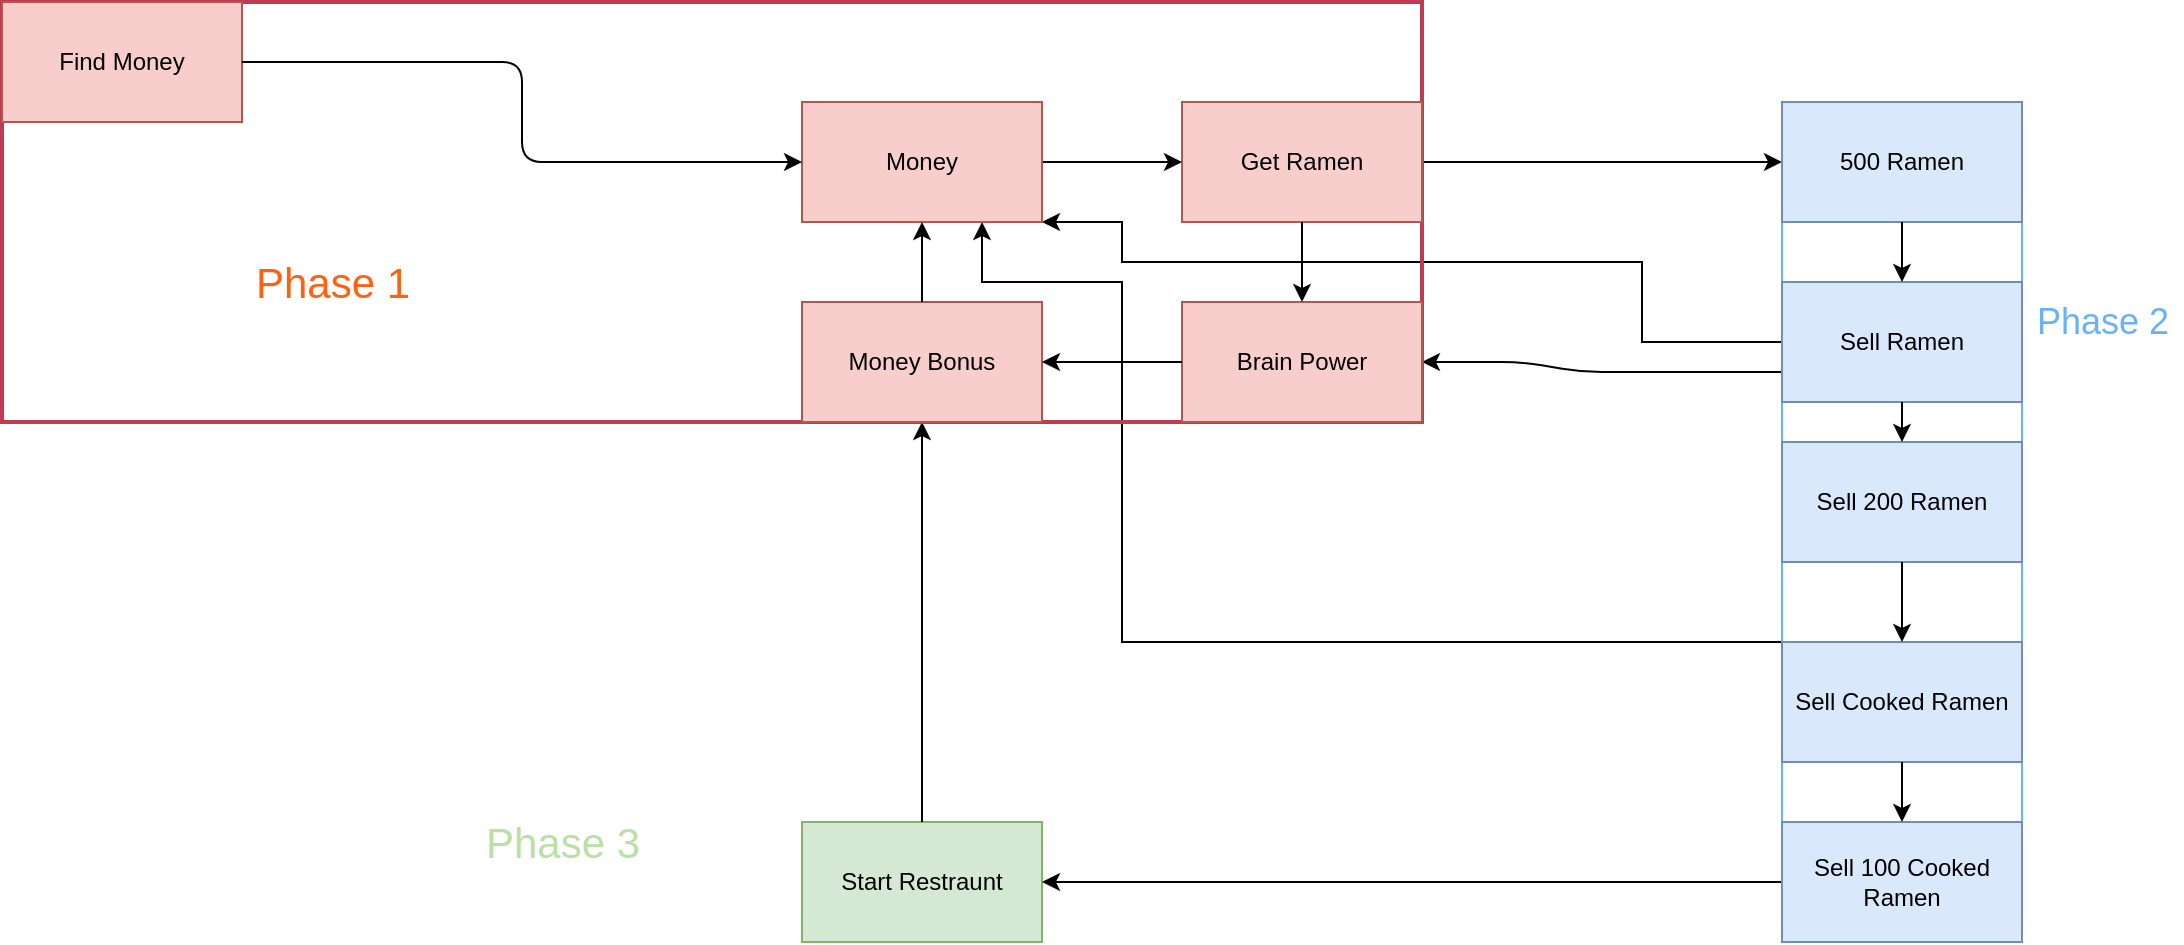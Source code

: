 <mxfile version="13.10.9" type="github">
  <diagram id="T35cyZ2znJoSK22iUFFZ" name="Page-1">
    <mxGraphModel dx="802" dy="591" grid="1" gridSize="10" guides="1" tooltips="1" connect="1" arrows="1" fold="1" page="1" pageScale="1" pageWidth="850" pageHeight="1100" math="0" shadow="0">
      <root>
        <mxCell id="0" />
        <mxCell id="1" parent="0" />
        <mxCell id="_fxAKipDGVaVRiMI-ugZ-12" value="" style="endArrow=classic;html=1;entryX=0;entryY=0.5;entryDx=0;entryDy=0;exitX=1;exitY=0.5;exitDx=0;exitDy=0;" edge="1" parent="1" source="_fxAKipDGVaVRiMI-ugZ-1" target="_fxAKipDGVaVRiMI-ugZ-11">
          <mxGeometry width="50" height="50" relative="1" as="geometry">
            <mxPoint x="450" y="320" as="sourcePoint" />
            <mxPoint x="500" y="270" as="targetPoint" />
          </mxGeometry>
        </mxCell>
        <mxCell id="_fxAKipDGVaVRiMI-ugZ-16" value="" style="endArrow=classic;html=1;entryX=1;entryY=1;entryDx=0;entryDy=0;exitX=0;exitY=0.5;exitDx=0;exitDy=0;rounded=0;" edge="1" parent="1" source="_fxAKipDGVaVRiMI-ugZ-13" target="_fxAKipDGVaVRiMI-ugZ-5">
          <mxGeometry width="50" height="50" relative="1" as="geometry">
            <mxPoint x="600" y="310" as="sourcePoint" />
            <mxPoint x="650" y="260" as="targetPoint" />
            <Array as="points">
              <mxPoint x="930" y="320" />
              <mxPoint x="930" y="280" />
              <mxPoint x="780" y="280" />
              <mxPoint x="700" y="280" />
              <mxPoint x="670" y="280" />
              <mxPoint x="670" y="260" />
            </Array>
          </mxGeometry>
        </mxCell>
        <mxCell id="_fxAKipDGVaVRiMI-ugZ-17" value="" style="endArrow=classic;html=1;exitX=0;exitY=0.75;exitDx=0;exitDy=0;entryX=1;entryY=0.5;entryDx=0;entryDy=0;" edge="1" parent="1" source="_fxAKipDGVaVRiMI-ugZ-13" target="_fxAKipDGVaVRiMI-ugZ-6">
          <mxGeometry width="50" height="50" relative="1" as="geometry">
            <mxPoint x="750" y="470" as="sourcePoint" />
            <mxPoint x="800" y="420" as="targetPoint" />
            <Array as="points">
              <mxPoint x="900" y="335" />
              <mxPoint x="870" y="330" />
            </Array>
          </mxGeometry>
        </mxCell>
        <mxCell id="_fxAKipDGVaVRiMI-ugZ-21" value="" style="endArrow=classic;html=1;exitX=0;exitY=0;exitDx=0;exitDy=0;rounded=0;entryX=0.75;entryY=1;entryDx=0;entryDy=0;" edge="1" parent="1" source="_fxAKipDGVaVRiMI-ugZ-19" target="_fxAKipDGVaVRiMI-ugZ-5">
          <mxGeometry width="50" height="50" relative="1" as="geometry">
            <mxPoint x="840" y="520" as="sourcePoint" />
            <mxPoint x="680" y="450" as="targetPoint" />
            <Array as="points">
              <mxPoint x="670" y="470" />
              <mxPoint x="670" y="290" />
              <mxPoint x="600" y="290" />
            </Array>
          </mxGeometry>
        </mxCell>
        <mxCell id="_fxAKipDGVaVRiMI-ugZ-24" value="Start Restraunt" style="whiteSpace=wrap;html=1;fillColor=#d5e8d4;strokeColor=#82b366;" vertex="1" parent="1">
          <mxGeometry x="510" y="560" width="120" height="60" as="geometry" />
        </mxCell>
        <mxCell id="_fxAKipDGVaVRiMI-ugZ-25" value="" style="endArrow=classic;html=1;exitX=0;exitY=0.5;exitDx=0;exitDy=0;entryX=1;entryY=0.5;entryDx=0;entryDy=0;" edge="1" parent="1" source="_fxAKipDGVaVRiMI-ugZ-22" target="_fxAKipDGVaVRiMI-ugZ-24">
          <mxGeometry width="50" height="50" relative="1" as="geometry">
            <mxPoint x="790" y="500" as="sourcePoint" />
            <mxPoint x="840" y="450" as="targetPoint" />
          </mxGeometry>
        </mxCell>
        <mxCell id="_fxAKipDGVaVRiMI-ugZ-26" value="" style="endArrow=classic;html=1;exitX=0.5;exitY=0;exitDx=0;exitDy=0;entryX=0.5;entryY=1;entryDx=0;entryDy=0;" edge="1" parent="1" source="_fxAKipDGVaVRiMI-ugZ-24" target="_fxAKipDGVaVRiMI-ugZ-7">
          <mxGeometry width="50" height="50" relative="1" as="geometry">
            <mxPoint x="420" y="520" as="sourcePoint" />
            <mxPoint x="470" y="470" as="targetPoint" />
            <Array as="points">
              <mxPoint x="570" y="460" />
            </Array>
          </mxGeometry>
        </mxCell>
        <mxCell id="_fxAKipDGVaVRiMI-ugZ-27" value="" style="group;strokeWidth=2;strokeColor=#BF3B51;glass=0;fontColor=#FF6112;" vertex="1" connectable="0" parent="1">
          <mxGeometry x="110" y="150" width="710" height="210" as="geometry" />
        </mxCell>
        <mxCell id="_fxAKipDGVaVRiMI-ugZ-1" value="Get Ramen" style="whiteSpace=wrap;html=1;fillColor=#f8cecc;strokeColor=#b85450;" vertex="1" parent="_fxAKipDGVaVRiMI-ugZ-27">
          <mxGeometry x="590" y="50" width="120" height="60" as="geometry" />
        </mxCell>
        <mxCell id="_fxAKipDGVaVRiMI-ugZ-2" value="Find Money" style="whiteSpace=wrap;html=1;fillColor=#f8cecc;strokeColor=#b85450;" vertex="1" parent="_fxAKipDGVaVRiMI-ugZ-27">
          <mxGeometry width="120" height="60" as="geometry" />
        </mxCell>
        <mxCell id="_fxAKipDGVaVRiMI-ugZ-3" value="" style="endArrow=classic;html=1;entryX=0;entryY=0.5;entryDx=0;entryDy=0;exitX=1;exitY=0.5;exitDx=0;exitDy=0;" edge="1" parent="_fxAKipDGVaVRiMI-ugZ-27" source="_fxAKipDGVaVRiMI-ugZ-5" target="_fxAKipDGVaVRiMI-ugZ-1">
          <mxGeometry width="50" height="50" relative="1" as="geometry">
            <mxPoint x="320" y="80" as="sourcePoint" />
            <mxPoint x="370" y="40" as="targetPoint" />
          </mxGeometry>
        </mxCell>
        <mxCell id="_fxAKipDGVaVRiMI-ugZ-5" value="Money" style="whiteSpace=wrap;html=1;fillColor=#f8cecc;strokeColor=#b85450;" vertex="1" parent="_fxAKipDGVaVRiMI-ugZ-27">
          <mxGeometry x="400" y="50" width="120" height="60" as="geometry" />
        </mxCell>
        <mxCell id="_fxAKipDGVaVRiMI-ugZ-4" style="edgeStyle=orthogonalEdgeStyle;orthogonalLoop=1;jettySize=auto;html=1;exitX=1;exitY=0.5;exitDx=0;exitDy=0;entryX=0;entryY=0.5;entryDx=0;entryDy=0;" edge="1" parent="_fxAKipDGVaVRiMI-ugZ-27" source="_fxAKipDGVaVRiMI-ugZ-2" target="_fxAKipDGVaVRiMI-ugZ-5">
          <mxGeometry relative="1" as="geometry" />
        </mxCell>
        <mxCell id="_fxAKipDGVaVRiMI-ugZ-6" value="Brain Power" style="whiteSpace=wrap;html=1;fillColor=#f8cecc;strokeColor=#b85450;" vertex="1" parent="_fxAKipDGVaVRiMI-ugZ-27">
          <mxGeometry x="590" y="150" width="120" height="60" as="geometry" />
        </mxCell>
        <mxCell id="_fxAKipDGVaVRiMI-ugZ-7" value="Money Bonus" style="whiteSpace=wrap;html=1;fillColor=#f8cecc;strokeColor=#b85450;" vertex="1" parent="_fxAKipDGVaVRiMI-ugZ-27">
          <mxGeometry x="400" y="150" width="120" height="60" as="geometry" />
        </mxCell>
        <mxCell id="_fxAKipDGVaVRiMI-ugZ-8" value="" style="endArrow=classic;html=1;exitX=0.5;exitY=1;exitDx=0;exitDy=0;entryX=0.5;entryY=0;entryDx=0;entryDy=0;" edge="1" parent="_fxAKipDGVaVRiMI-ugZ-27" source="_fxAKipDGVaVRiMI-ugZ-1" target="_fxAKipDGVaVRiMI-ugZ-6">
          <mxGeometry width="50" height="50" relative="1" as="geometry">
            <mxPoint x="450" y="80" as="sourcePoint" />
            <mxPoint x="480" y="130" as="targetPoint" />
          </mxGeometry>
        </mxCell>
        <mxCell id="_fxAKipDGVaVRiMI-ugZ-9" value="" style="endArrow=classic;html=1;entryX=1;entryY=0.5;entryDx=0;entryDy=0;exitX=0;exitY=0.5;exitDx=0;exitDy=0;" edge="1" parent="_fxAKipDGVaVRiMI-ugZ-27" source="_fxAKipDGVaVRiMI-ugZ-6" target="_fxAKipDGVaVRiMI-ugZ-7">
          <mxGeometry width="50" height="50" relative="1" as="geometry">
            <mxPoint x="240" y="260" as="sourcePoint" />
            <mxPoint x="290" y="210" as="targetPoint" />
          </mxGeometry>
        </mxCell>
        <mxCell id="_fxAKipDGVaVRiMI-ugZ-10" value="" style="endArrow=classic;html=1;entryX=0.5;entryY=1;entryDx=0;entryDy=0;exitX=0.5;exitY=0;exitDx=0;exitDy=0;" edge="1" parent="_fxAKipDGVaVRiMI-ugZ-27" source="_fxAKipDGVaVRiMI-ugZ-7" target="_fxAKipDGVaVRiMI-ugZ-5">
          <mxGeometry width="50" height="50" relative="1" as="geometry">
            <mxPoint x="220" y="180" as="sourcePoint" />
            <mxPoint x="270" y="130" as="targetPoint" />
          </mxGeometry>
        </mxCell>
        <mxCell id="_fxAKipDGVaVRiMI-ugZ-29" value="&lt;font style=&quot;font-size: 21px&quot;&gt;Phase 1&lt;/font&gt;" style="text;html=1;align=center;verticalAlign=middle;resizable=0;points=[];autosize=1;fontColor=#FF6112;" vertex="1" parent="_fxAKipDGVaVRiMI-ugZ-27">
          <mxGeometry x="120" y="130" width="90" height="20" as="geometry" />
        </mxCell>
        <mxCell id="_fxAKipDGVaVRiMI-ugZ-31" value="" style="group;strokeColor=#66B2FF;" vertex="1" connectable="0" parent="1">
          <mxGeometry x="1000" y="200" width="120" height="420" as="geometry" />
        </mxCell>
        <mxCell id="_fxAKipDGVaVRiMI-ugZ-11" value="500 Ramen" style="whiteSpace=wrap;html=1;fillColor=#dae8fc;strokeColor=#6c8ebf;" vertex="1" parent="_fxAKipDGVaVRiMI-ugZ-31">
          <mxGeometry width="120" height="60" as="geometry" />
        </mxCell>
        <mxCell id="_fxAKipDGVaVRiMI-ugZ-13" value="Sell Ramen" style="whiteSpace=wrap;html=1;fillColor=#dae8fc;strokeColor=#6c8ebf;" vertex="1" parent="_fxAKipDGVaVRiMI-ugZ-31">
          <mxGeometry y="90" width="120" height="60" as="geometry" />
        </mxCell>
        <mxCell id="_fxAKipDGVaVRiMI-ugZ-14" value="" style="endArrow=classic;html=1;entryX=0.5;entryY=0;entryDx=0;entryDy=0;exitX=0.5;exitY=1;exitDx=0;exitDy=0;" edge="1" parent="_fxAKipDGVaVRiMI-ugZ-31" source="_fxAKipDGVaVRiMI-ugZ-11" target="_fxAKipDGVaVRiMI-ugZ-13">
          <mxGeometry width="50" height="50" relative="1" as="geometry">
            <mxPoint x="-320" y="120" as="sourcePoint" />
            <mxPoint x="-270" y="70" as="targetPoint" />
          </mxGeometry>
        </mxCell>
        <mxCell id="_fxAKipDGVaVRiMI-ugZ-15" value="Sell 200 Ramen" style="whiteSpace=wrap;html=1;fillColor=#dae8fc;strokeColor=#6c8ebf;" vertex="1" parent="_fxAKipDGVaVRiMI-ugZ-31">
          <mxGeometry y="170" width="120" height="60" as="geometry" />
        </mxCell>
        <mxCell id="_fxAKipDGVaVRiMI-ugZ-18" value="" style="endArrow=classic;html=1;exitX=0.5;exitY=1;exitDx=0;exitDy=0;entryX=0.5;entryY=0;entryDx=0;entryDy=0;" edge="1" parent="_fxAKipDGVaVRiMI-ugZ-31" source="_fxAKipDGVaVRiMI-ugZ-13" target="_fxAKipDGVaVRiMI-ugZ-15">
          <mxGeometry width="50" height="50" relative="1" as="geometry">
            <mxPoint x="-70" y="100" as="sourcePoint" />
            <mxPoint x="-20" y="50" as="targetPoint" />
          </mxGeometry>
        </mxCell>
        <mxCell id="_fxAKipDGVaVRiMI-ugZ-19" value="Sell Cooked Ramen" style="whiteSpace=wrap;html=1;fillColor=#dae8fc;strokeColor=#6c8ebf;" vertex="1" parent="_fxAKipDGVaVRiMI-ugZ-31">
          <mxGeometry y="270" width="120" height="60" as="geometry" />
        </mxCell>
        <mxCell id="_fxAKipDGVaVRiMI-ugZ-20" value="" style="endArrow=classic;html=1;exitX=0.5;exitY=1;exitDx=0;exitDy=0;entryX=0.5;entryY=0;entryDx=0;entryDy=0;" edge="1" parent="_fxAKipDGVaVRiMI-ugZ-31" source="_fxAKipDGVaVRiMI-ugZ-15" target="_fxAKipDGVaVRiMI-ugZ-19">
          <mxGeometry width="50" height="50" relative="1" as="geometry">
            <mxPoint x="40" y="400" as="sourcePoint" />
            <mxPoint x="90" y="350" as="targetPoint" />
          </mxGeometry>
        </mxCell>
        <mxCell id="_fxAKipDGVaVRiMI-ugZ-22" value="Sell 100 Cooked Ramen" style="whiteSpace=wrap;html=1;fillColor=#dae8fc;strokeColor=#6c8ebf;" vertex="1" parent="_fxAKipDGVaVRiMI-ugZ-31">
          <mxGeometry y="360" width="120" height="60" as="geometry" />
        </mxCell>
        <mxCell id="_fxAKipDGVaVRiMI-ugZ-23" value="" style="endArrow=classic;html=1;entryX=0.5;entryY=0;entryDx=0;entryDy=0;exitX=0.5;exitY=1;exitDx=0;exitDy=0;" edge="1" parent="_fxAKipDGVaVRiMI-ugZ-31" source="_fxAKipDGVaVRiMI-ugZ-19" target="_fxAKipDGVaVRiMI-ugZ-22">
          <mxGeometry width="50" height="50" relative="1" as="geometry">
            <mxPoint x="30" y="540" as="sourcePoint" />
            <mxPoint x="-110" y="460" as="targetPoint" />
          </mxGeometry>
        </mxCell>
        <mxCell id="_fxAKipDGVaVRiMI-ugZ-32" value="&lt;font color=&quot;#66b2ff&quot; style=&quot;font-size: 18px&quot;&gt;Phase 2&lt;/font&gt;" style="text;html=1;align=center;verticalAlign=middle;resizable=0;points=[];autosize=1;fontColor=#FF6112;" vertex="1" parent="1">
          <mxGeometry x="1120" y="300" width="80" height="20" as="geometry" />
        </mxCell>
        <mxCell id="_fxAKipDGVaVRiMI-ugZ-35" value="&lt;font style=&quot;font-size: 21px&quot; color=&quot;#b9e0a5&quot;&gt;Phase 3&lt;/font&gt;" style="text;html=1;align=center;verticalAlign=middle;resizable=0;points=[];autosize=1;fontColor=#FF6112;" vertex="1" parent="1">
          <mxGeometry x="345" y="560" width="90" height="20" as="geometry" />
        </mxCell>
      </root>
    </mxGraphModel>
  </diagram>
</mxfile>
